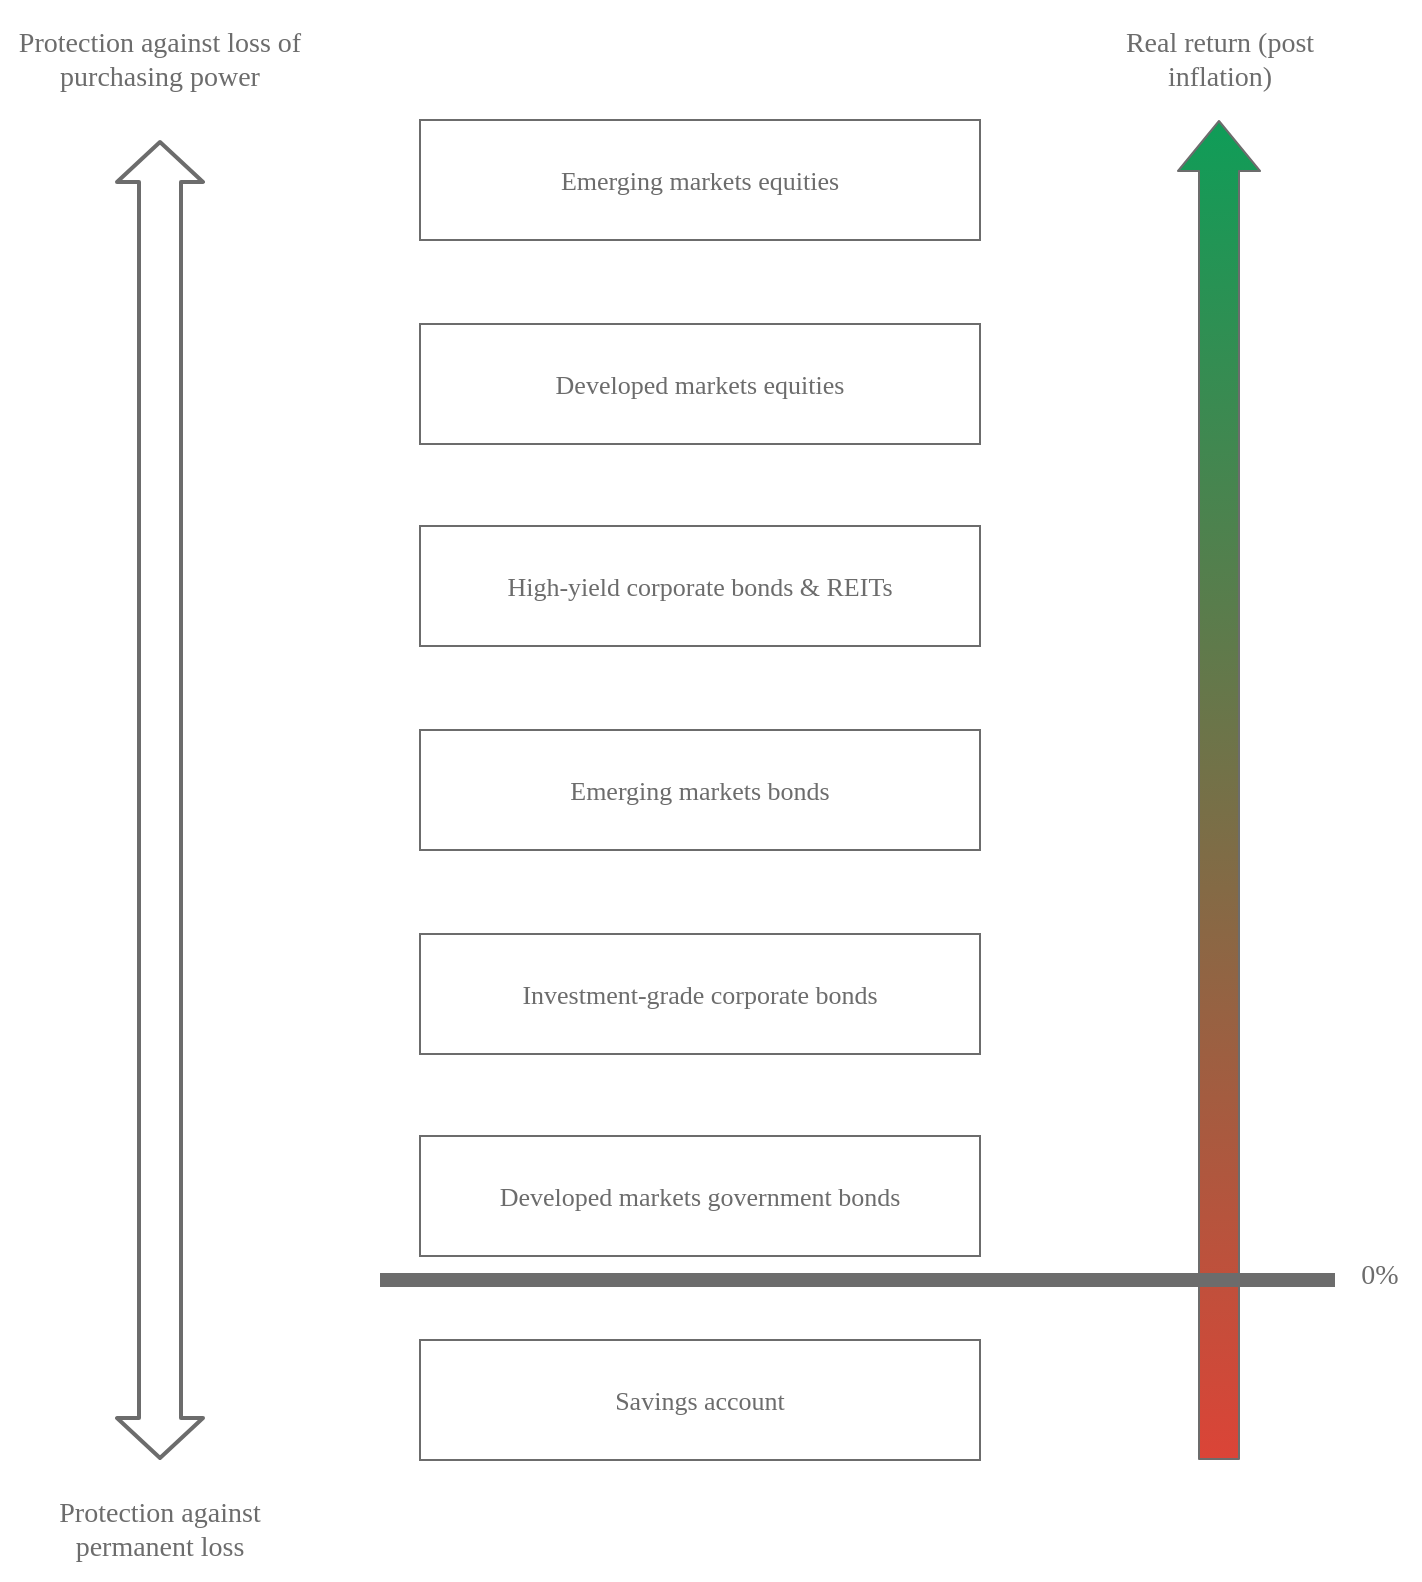 <mxfile version="13.6.5" type="device"><diagram id="ojGxllysTEF7tHqQM5c5" name="Page-1"><mxGraphModel dx="1422" dy="871" grid="1" gridSize="10" guides="1" tooltips="1" connect="1" arrows="1" fold="1" page="1" pageScale="1" pageWidth="1100" pageHeight="850" math="0" shadow="0" extFonts="Roboto^https://fonts.googleapis.com/css?family=Roboto"><root><mxCell id="0"/><mxCell id="1" parent="0"/><mxCell id="h_bQhrttSvfZZXho3QXK-1" value="Emerging markets equities" style="rounded=0;whiteSpace=wrap;html=1;strokeColor=#6c6c6c;fontColor=#6C6C6C;fontFamily=Verdana;fontSize=13;" vertex="1" parent="1"><mxGeometry x="300" y="80" width="280" height="60" as="geometry"/></mxCell><mxCell id="h_bQhrttSvfZZXho3QXK-2" value="Developed markets equities" style="rounded=0;whiteSpace=wrap;html=1;strokeColor=#6c6c6c;fontColor=#6C6C6C;fontFamily=Verdana;fontSize=13;" vertex="1" parent="1"><mxGeometry x="300" y="182" width="280" height="60" as="geometry"/></mxCell><mxCell id="h_bQhrttSvfZZXho3QXK-3" value="High-yield corporate bonds &amp;amp; REITs" style="rounded=0;whiteSpace=wrap;html=1;strokeColor=#6c6c6c;fontColor=#6C6C6C;fontFamily=Verdana;fontSize=13;" vertex="1" parent="1"><mxGeometry x="300" y="283" width="280" height="60" as="geometry"/></mxCell><mxCell id="h_bQhrttSvfZZXho3QXK-4" value="&lt;div style=&quot;font-size: 13px;&quot;&gt;Emerging markets bonds&lt;/div&gt;" style="rounded=0;whiteSpace=wrap;html=1;strokeColor=#6c6c6c;fontColor=#6C6C6C;fontFamily=Verdana;fontSize=13;" vertex="1" parent="1"><mxGeometry x="300" y="385" width="280" height="60" as="geometry"/></mxCell><mxCell id="h_bQhrttSvfZZXho3QXK-5" value="Investment-grade corporate bonds" style="rounded=0;whiteSpace=wrap;html=1;strokeColor=#6c6c6c;fontColor=#6C6C6C;fontFamily=Verdana;fontSize=13;" vertex="1" parent="1"><mxGeometry x="300" y="487" width="280" height="60" as="geometry"/></mxCell><mxCell id="h_bQhrttSvfZZXho3QXK-6" value="&lt;div style=&quot;font-size: 13px;&quot;&gt;Developed markets government bonds&lt;/div&gt;" style="rounded=0;whiteSpace=wrap;html=1;strokeColor=#6c6c6c;fontColor=#6C6C6C;fontFamily=Verdana;fontSize=13;" vertex="1" parent="1"><mxGeometry x="300" y="588" width="280" height="60" as="geometry"/></mxCell><mxCell id="h_bQhrttSvfZZXho3QXK-7" value="Savings account" style="rounded=0;whiteSpace=wrap;html=1;strokeColor=#6c6c6c;fontColor=#6C6C6C;fontFamily=Verdana;fontSize=13;" vertex="1" parent="1"><mxGeometry x="300" y="690" width="280" height="60" as="geometry"/></mxCell><mxCell id="h_bQhrttSvfZZXho3QXK-8" value="" style="shape=flexArrow;endArrow=classic;startArrow=classic;html=1;width=20;strokeColor=#6c6c6c;strokeWidth=2;fontColor=#6C6C6C;fontFamily=Verdana;" edge="1" parent="1"><mxGeometry width="50" height="50" relative="1" as="geometry"><mxPoint x="170" y="750" as="sourcePoint"/><mxPoint x="170" y="90" as="targetPoint"/></mxGeometry></mxCell><mxCell id="h_bQhrttSvfZZXho3QXK-9" value="&lt;font style=&quot;font-size: 14px&quot;&gt;Protection against loss of purchasing power&lt;/font&gt;" style="text;html=1;fillColor=none;align=center;verticalAlign=middle;whiteSpace=wrap;rounded=0;fontFamily=Verdana;FType=g;fontColor=#6C6C6C;" vertex="1" parent="1"><mxGeometry x="90" y="20" width="160" height="60" as="geometry"/></mxCell><mxCell id="h_bQhrttSvfZZXho3QXK-10" value="&lt;font style=&quot;font-size: 14px&quot;&gt;Protection against permanent loss&lt;/font&gt;" style="text;html=1;fillColor=none;align=center;verticalAlign=middle;whiteSpace=wrap;rounded=0;fontColor=#6C6C6C;fontFamily=Verdana;" vertex="1" parent="1"><mxGeometry x="90" y="760" width="160" height="50" as="geometry"/></mxCell><mxCell id="h_bQhrttSvfZZXho3QXK-11" value="&lt;font style=&quot;font-size: 14px&quot;&gt;Real return (post inflation)&lt;br&gt;&lt;/font&gt;" style="text;html=1;fillColor=none;align=center;verticalAlign=middle;whiteSpace=wrap;rounded=0;fontColor=#6C6C6C;fontFamily=Verdana;" vertex="1" parent="1"><mxGeometry x="630" y="30" width="140" height="40" as="geometry"/></mxCell><mxCell id="h_bQhrttSvfZZXho3QXK-13" value="" style="shape=flexArrow;endArrow=classic;html=1;fillColor=#0F9D58;gradientColor=#DB4437;endSize=8;width=20;strokeColor=#6c6c6c;fontColor=#6C6C6C;fontFamily=Verdana;" edge="1" parent="1"><mxGeometry width="50" height="50" relative="1" as="geometry"><mxPoint x="699.5" y="750" as="sourcePoint"/><mxPoint x="699.5" y="80" as="targetPoint"/></mxGeometry></mxCell><mxCell id="h_bQhrttSvfZZXho3QXK-14" value="" style="endArrow=none;html=1;fillColor=#0F9D58;gradientColor=#DB4437;strokeWidth=7;strokeColor=#6c6c6c;fontColor=#6C6C6C;fontFamily=Verdana;" edge="1" parent="1"><mxGeometry width="50" height="50" relative="1" as="geometry"><mxPoint x="280" y="660" as="sourcePoint"/><mxPoint x="757.5" y="660" as="targetPoint"/></mxGeometry></mxCell><mxCell id="h_bQhrttSvfZZXho3QXK-15" value="&lt;font style=&quot;font-size: 14px&quot;&gt;0%&lt;/font&gt;" style="text;html=1;fillColor=none;align=center;verticalAlign=middle;whiteSpace=wrap;rounded=0;fontColor=#6C6C6C;fontFamily=Verdana;" vertex="1" parent="1"><mxGeometry x="760" y="648" width="40" height="20" as="geometry"/></mxCell></root></mxGraphModel></diagram></mxfile>